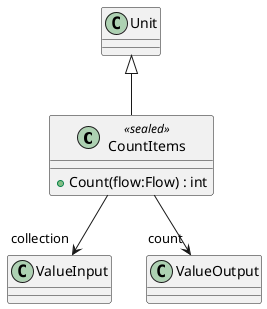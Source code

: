 @startuml
class CountItems <<sealed>> {
    + Count(flow:Flow) : int
}
Unit <|-- CountItems
CountItems --> "collection" ValueInput
CountItems --> "count" ValueOutput
@enduml
